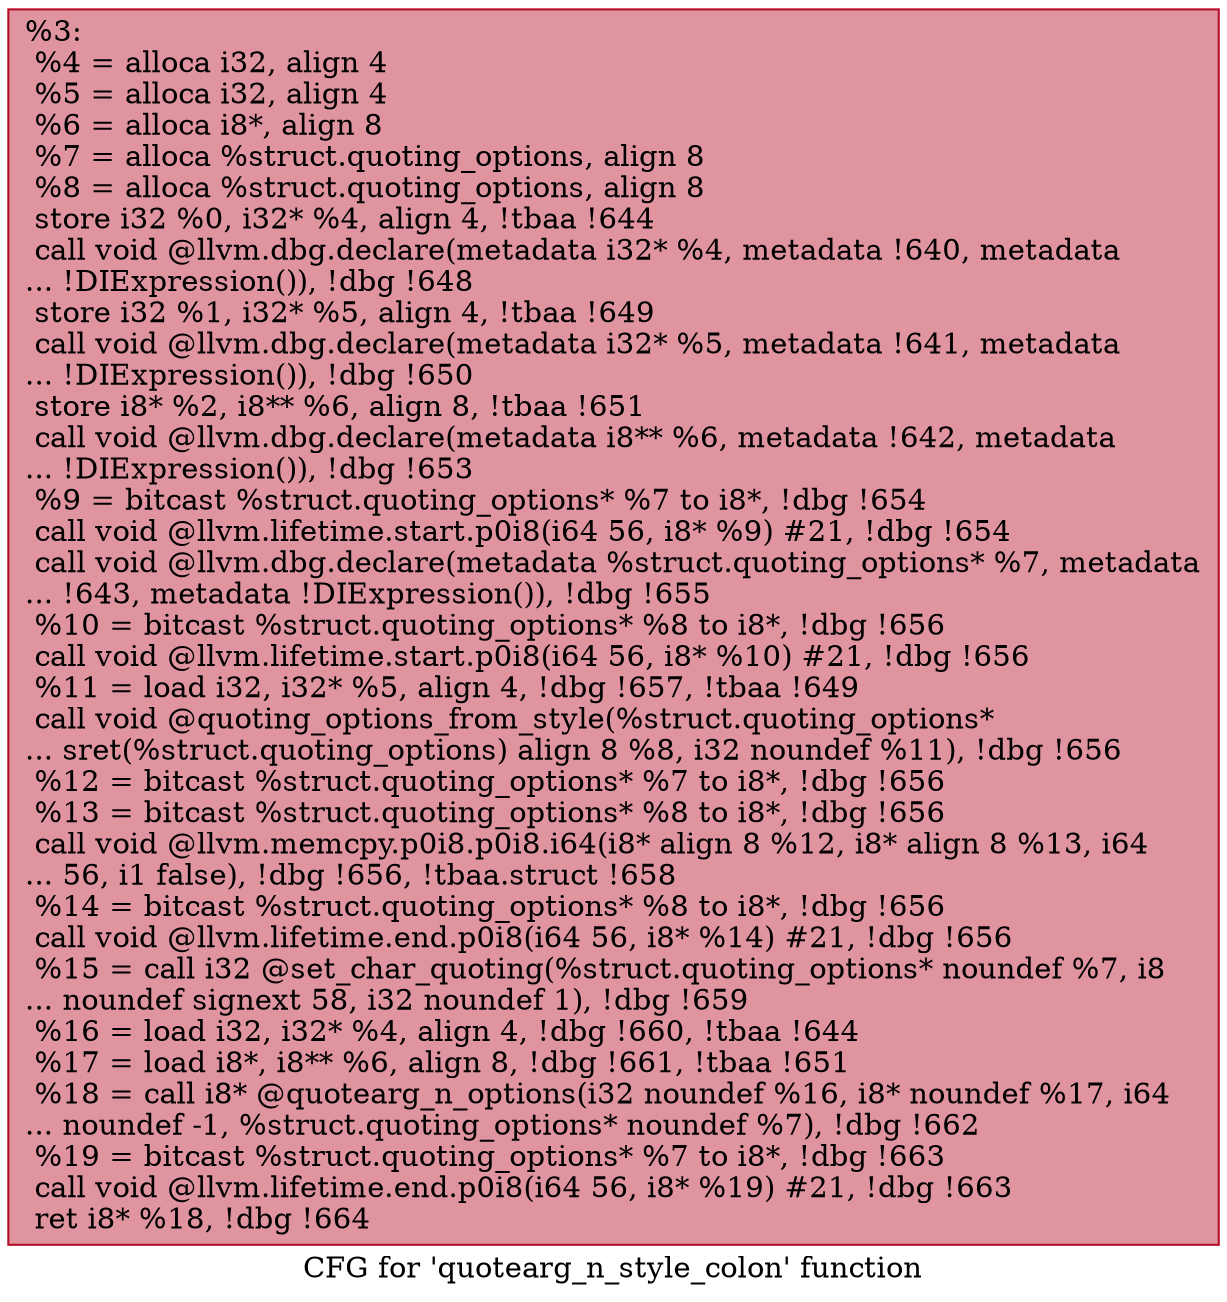 digraph "CFG for 'quotearg_n_style_colon' function" {
	label="CFG for 'quotearg_n_style_colon' function";

	Node0x115d130 [shape=record,color="#b70d28ff", style=filled, fillcolor="#b70d2870",label="{%3:\l  %4 = alloca i32, align 4\l  %5 = alloca i32, align 4\l  %6 = alloca i8*, align 8\l  %7 = alloca %struct.quoting_options, align 8\l  %8 = alloca %struct.quoting_options, align 8\l  store i32 %0, i32* %4, align 4, !tbaa !644\l  call void @llvm.dbg.declare(metadata i32* %4, metadata !640, metadata\l... !DIExpression()), !dbg !648\l  store i32 %1, i32* %5, align 4, !tbaa !649\l  call void @llvm.dbg.declare(metadata i32* %5, metadata !641, metadata\l... !DIExpression()), !dbg !650\l  store i8* %2, i8** %6, align 8, !tbaa !651\l  call void @llvm.dbg.declare(metadata i8** %6, metadata !642, metadata\l... !DIExpression()), !dbg !653\l  %9 = bitcast %struct.quoting_options* %7 to i8*, !dbg !654\l  call void @llvm.lifetime.start.p0i8(i64 56, i8* %9) #21, !dbg !654\l  call void @llvm.dbg.declare(metadata %struct.quoting_options* %7, metadata\l... !643, metadata !DIExpression()), !dbg !655\l  %10 = bitcast %struct.quoting_options* %8 to i8*, !dbg !656\l  call void @llvm.lifetime.start.p0i8(i64 56, i8* %10) #21, !dbg !656\l  %11 = load i32, i32* %5, align 4, !dbg !657, !tbaa !649\l  call void @quoting_options_from_style(%struct.quoting_options*\l... sret(%struct.quoting_options) align 8 %8, i32 noundef %11), !dbg !656\l  %12 = bitcast %struct.quoting_options* %7 to i8*, !dbg !656\l  %13 = bitcast %struct.quoting_options* %8 to i8*, !dbg !656\l  call void @llvm.memcpy.p0i8.p0i8.i64(i8* align 8 %12, i8* align 8 %13, i64\l... 56, i1 false), !dbg !656, !tbaa.struct !658\l  %14 = bitcast %struct.quoting_options* %8 to i8*, !dbg !656\l  call void @llvm.lifetime.end.p0i8(i64 56, i8* %14) #21, !dbg !656\l  %15 = call i32 @set_char_quoting(%struct.quoting_options* noundef %7, i8\l... noundef signext 58, i32 noundef 1), !dbg !659\l  %16 = load i32, i32* %4, align 4, !dbg !660, !tbaa !644\l  %17 = load i8*, i8** %6, align 8, !dbg !661, !tbaa !651\l  %18 = call i8* @quotearg_n_options(i32 noundef %16, i8* noundef %17, i64\l... noundef -1, %struct.quoting_options* noundef %7), !dbg !662\l  %19 = bitcast %struct.quoting_options* %7 to i8*, !dbg !663\l  call void @llvm.lifetime.end.p0i8(i64 56, i8* %19) #21, !dbg !663\l  ret i8* %18, !dbg !664\l}"];
}
